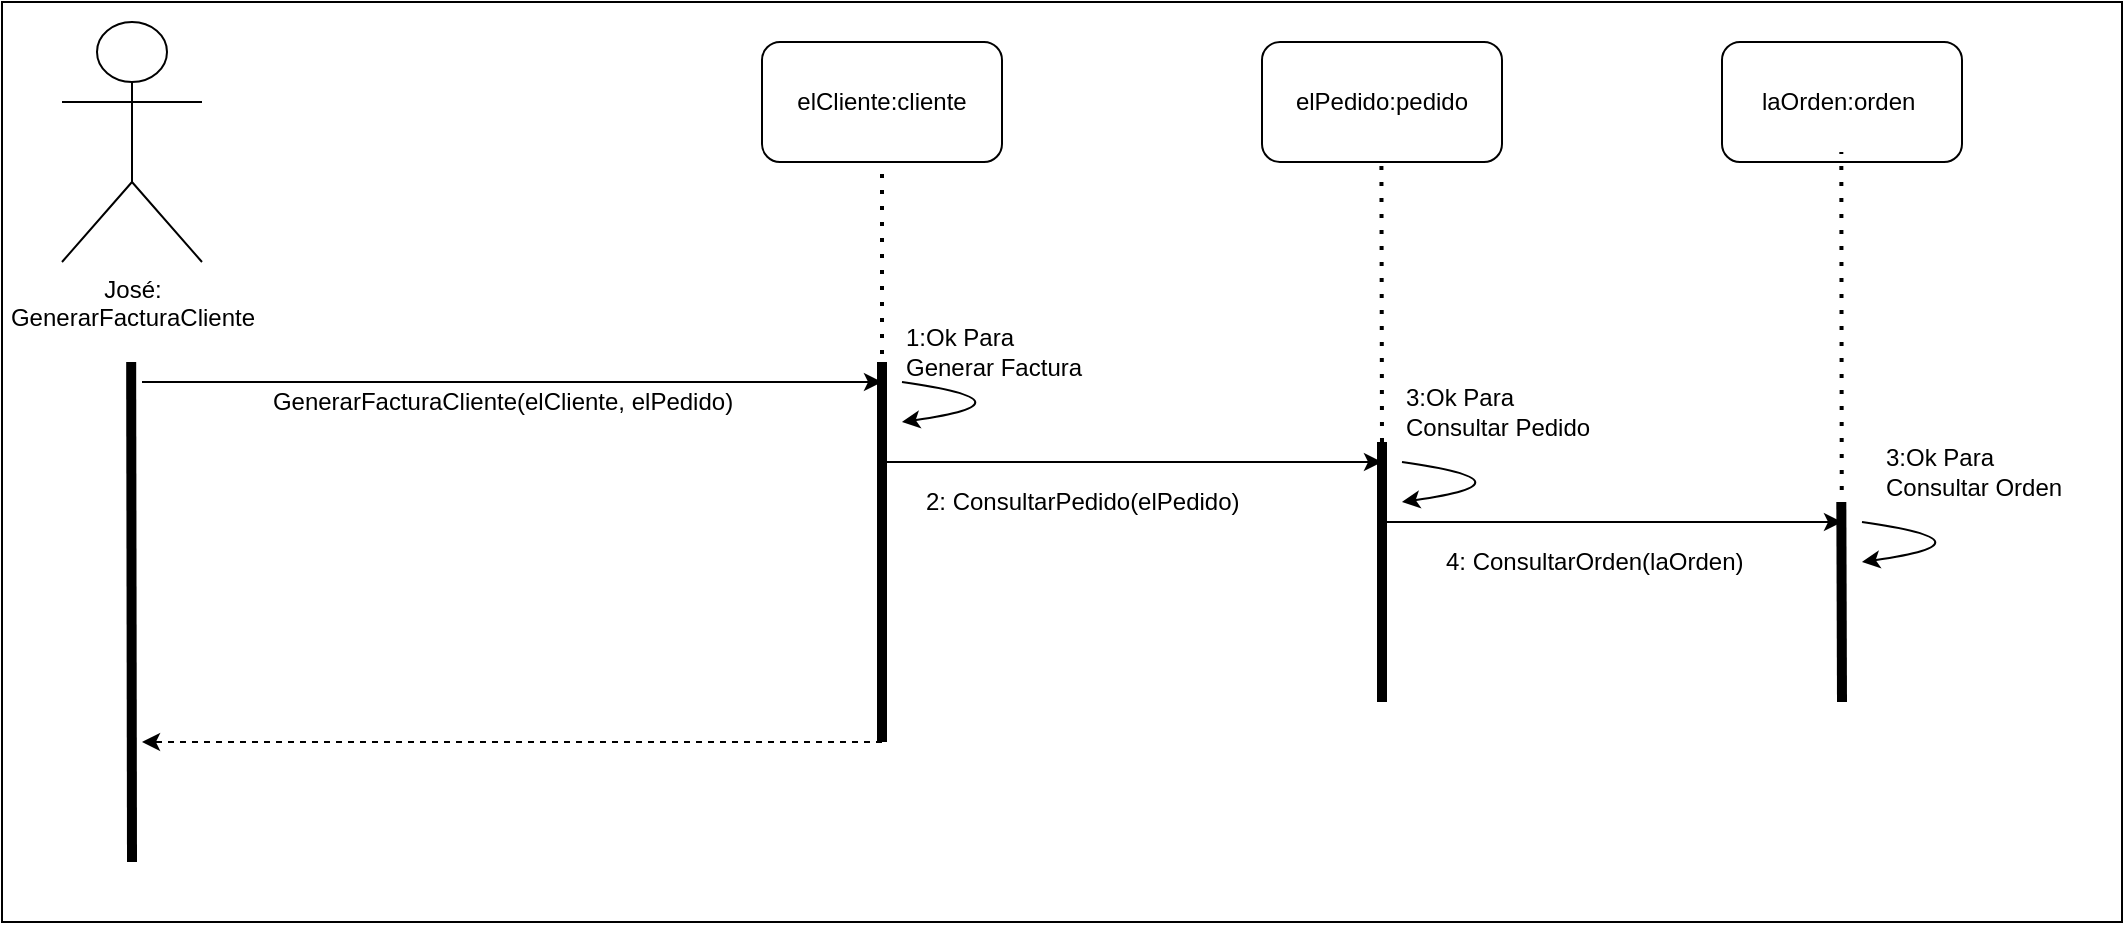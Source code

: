 <mxfile>
    <diagram id="bT63evqUn_f7BxdSodKL" name="GenerarFactura">
        <mxGraphModel dx="713" dy="535" grid="1" gridSize="10" guides="1" tooltips="1" connect="1" arrows="1" fold="1" page="1" pageScale="1" pageWidth="850" pageHeight="1100" math="0" shadow="0">
            <root>
                <mxCell id="0"/>
                <mxCell id="1" parent="0"/>
                <mxCell id="4" value="" style="rounded=0;whiteSpace=wrap;html=1;" parent="1" vertex="1">
                    <mxGeometry x="40" y="10" width="1060" height="460" as="geometry"/>
                </mxCell>
                <mxCell id="5" value="José:&lt;br&gt;GenerarFacturaCliente" style="shape=umlActor;verticalLabelPosition=bottom;verticalAlign=top;html=1;outlineConnect=0;" parent="1" vertex="1">
                    <mxGeometry x="70" y="20" width="70" height="120" as="geometry"/>
                </mxCell>
                <mxCell id="6" value="elCliente:cliente" style="rounded=1;whiteSpace=wrap;html=1;" parent="1" vertex="1">
                    <mxGeometry x="420" y="30" width="120" height="60" as="geometry"/>
                </mxCell>
                <mxCell id="7" value="laOrden:orden&amp;nbsp;" style="rounded=1;whiteSpace=wrap;html=1;" parent="1" vertex="1">
                    <mxGeometry x="900" y="30" width="120" height="60" as="geometry"/>
                </mxCell>
                <mxCell id="8" value="GenerarFacturaCliente(elCliente,&amp;nbsp;&lt;span style=&quot;text-align: left&quot;&gt;elPedido&lt;/span&gt;)" style="text;html=1;align=center;verticalAlign=middle;resizable=0;points=[];autosize=1;strokeColor=none;" parent="1" vertex="1">
                    <mxGeometry x="165" y="200" width="250" height="20" as="geometry"/>
                </mxCell>
                <mxCell id="9" value="" style="endArrow=none;html=1;strokeWidth=5;" parent="1" edge="1">
                    <mxGeometry width="50" height="50" relative="1" as="geometry">
                        <mxPoint x="105" y="440" as="sourcePoint"/>
                        <mxPoint x="104.58" y="190" as="targetPoint"/>
                    </mxGeometry>
                </mxCell>
                <mxCell id="10" value="" style="endArrow=classic;html=1;strokeWidth=1;" parent="1" edge="1">
                    <mxGeometry width="50" height="50" relative="1" as="geometry">
                        <mxPoint x="110" y="200" as="sourcePoint"/>
                        <mxPoint x="480" y="200" as="targetPoint"/>
                    </mxGeometry>
                </mxCell>
                <mxCell id="11" value="" style="endArrow=none;html=1;strokeWidth=5;" parent="1" edge="1">
                    <mxGeometry width="50" height="50" relative="1" as="geometry">
                        <mxPoint x="480" y="380" as="sourcePoint"/>
                        <mxPoint x="480" y="190" as="targetPoint"/>
                    </mxGeometry>
                </mxCell>
                <mxCell id="12" value="" style="endArrow=none;dashed=1;html=1;dashPattern=1 3;strokeWidth=2;" parent="1" edge="1">
                    <mxGeometry width="50" height="50" relative="1" as="geometry">
                        <mxPoint x="480" y="370" as="sourcePoint"/>
                        <mxPoint x="480" y="90" as="targetPoint"/>
                    </mxGeometry>
                </mxCell>
                <mxCell id="14" value="1:Ok Para &lt;br&gt;Generar Factura" style="text;html=1;align=left;verticalAlign=middle;resizable=0;points=[];autosize=1;strokeColor=none;" parent="1" vertex="1">
                    <mxGeometry x="490" y="170" width="100" height="30" as="geometry"/>
                </mxCell>
                <mxCell id="15" value="" style="curved=1;endArrow=classic;html=1;strokeWidth=1;exitX=0;exitY=1;exitDx=0;exitDy=0;exitPerimeter=0;" parent="1" source="14" edge="1">
                    <mxGeometry width="50" height="50" relative="1" as="geometry">
                        <mxPoint x="520" y="240" as="sourcePoint"/>
                        <mxPoint x="490" y="220" as="targetPoint"/>
                        <Array as="points">
                            <mxPoint x="560" y="210"/>
                        </Array>
                    </mxGeometry>
                </mxCell>
                <mxCell id="16" value="2: ConsultarPedido(elPedido)" style="text;html=1;align=left;verticalAlign=middle;resizable=0;points=[];autosize=1;strokeColor=none;" parent="1" vertex="1">
                    <mxGeometry x="500" y="250" width="170" height="20" as="geometry"/>
                </mxCell>
                <mxCell id="17" value="" style="endArrow=classic;html=1;strokeWidth=1;" parent="1" edge="1">
                    <mxGeometry width="50" height="50" relative="1" as="geometry">
                        <mxPoint x="480" y="240" as="sourcePoint"/>
                        <mxPoint x="730" y="240" as="targetPoint"/>
                    </mxGeometry>
                </mxCell>
                <mxCell id="18" value="" style="endArrow=none;dashed=1;html=1;dashPattern=1 3;strokeWidth=2;" parent="1" edge="1">
                    <mxGeometry width="50" height="50" relative="1" as="geometry">
                        <mxPoint x="730" y="230" as="sourcePoint"/>
                        <mxPoint x="729.71" y="90" as="targetPoint"/>
                    </mxGeometry>
                </mxCell>
                <mxCell id="19" value="" style="endArrow=none;html=1;strokeWidth=5;" parent="1" edge="1">
                    <mxGeometry width="50" height="50" relative="1" as="geometry">
                        <mxPoint x="730" y="360" as="sourcePoint"/>
                        <mxPoint x="730" y="230" as="targetPoint"/>
                    </mxGeometry>
                </mxCell>
                <mxCell id="22" value="elPedido:pedido" style="rounded=1;whiteSpace=wrap;html=1;" parent="1" vertex="1">
                    <mxGeometry x="670" y="30" width="120" height="60" as="geometry"/>
                </mxCell>
                <mxCell id="23" value="" style="endArrow=none;dashed=1;html=1;dashPattern=1 3;strokeWidth=2;" parent="1" edge="1">
                    <mxGeometry width="50" height="50" relative="1" as="geometry">
                        <mxPoint x="960" y="350" as="sourcePoint"/>
                        <mxPoint x="959.66" y="85" as="targetPoint"/>
                    </mxGeometry>
                </mxCell>
                <mxCell id="24" value="3:Ok Para &lt;br&gt;Consultar Pedido" style="text;html=1;align=left;verticalAlign=middle;resizable=0;points=[];autosize=1;strokeColor=none;" parent="1" vertex="1">
                    <mxGeometry x="740" y="200" width="110" height="30" as="geometry"/>
                </mxCell>
                <mxCell id="25" value="" style="curved=1;endArrow=classic;html=1;strokeWidth=1;exitX=0;exitY=1;exitDx=0;exitDy=0;exitPerimeter=0;" parent="1" edge="1">
                    <mxGeometry width="50" height="50" relative="1" as="geometry">
                        <mxPoint x="740" y="240" as="sourcePoint"/>
                        <mxPoint x="740" y="260" as="targetPoint"/>
                        <Array as="points">
                            <mxPoint x="810" y="250"/>
                        </Array>
                    </mxGeometry>
                </mxCell>
                <mxCell id="26" value="" style="endArrow=classic;html=1;strokeWidth=1;" edge="1" parent="1">
                    <mxGeometry width="50" height="50" relative="1" as="geometry">
                        <mxPoint x="730" y="270" as="sourcePoint"/>
                        <mxPoint x="960" y="270" as="targetPoint"/>
                    </mxGeometry>
                </mxCell>
                <mxCell id="27" value="" style="endArrow=none;html=1;strokeWidth=5;" edge="1" parent="1">
                    <mxGeometry width="50" height="50" relative="1" as="geometry">
                        <mxPoint x="960" y="360" as="sourcePoint"/>
                        <mxPoint x="959.66" y="260" as="targetPoint"/>
                    </mxGeometry>
                </mxCell>
                <mxCell id="28" value="4: ConsultarOrden(laOrden)" style="text;html=1;align=left;verticalAlign=middle;resizable=0;points=[];autosize=1;strokeColor=none;" vertex="1" parent="1">
                    <mxGeometry x="760" y="280" width="160" height="20" as="geometry"/>
                </mxCell>
                <mxCell id="29" value="3:Ok Para &lt;br&gt;Consultar Orden" style="text;html=1;align=left;verticalAlign=middle;resizable=0;points=[];autosize=1;strokeColor=none;" vertex="1" parent="1">
                    <mxGeometry x="980" y="230" width="100" height="30" as="geometry"/>
                </mxCell>
                <mxCell id="30" value="" style="curved=1;endArrow=classic;html=1;strokeWidth=1;exitX=0;exitY=1;exitDx=0;exitDy=0;exitPerimeter=0;" edge="1" parent="1">
                    <mxGeometry width="50" height="50" relative="1" as="geometry">
                        <mxPoint x="970" y="270" as="sourcePoint"/>
                        <mxPoint x="970" y="290" as="targetPoint"/>
                        <Array as="points">
                            <mxPoint x="1040" y="280"/>
                        </Array>
                    </mxGeometry>
                </mxCell>
                <mxCell id="32" value="" style="endArrow=classic;html=1;strokeWidth=1;dashed=1;" edge="1" parent="1">
                    <mxGeometry width="50" height="50" relative="1" as="geometry">
                        <mxPoint x="480" y="380" as="sourcePoint"/>
                        <mxPoint x="110" y="380" as="targetPoint"/>
                    </mxGeometry>
                </mxCell>
            </root>
        </mxGraphModel>
    </diagram>
    <diagram id="VQeN4g9T_EhXaeS6TQJ5" name="Despachos">
        <mxGraphModel dx="713" dy="535" grid="1" gridSize="10" guides="1" tooltips="1" connect="1" arrows="1" fold="1" page="1" pageScale="1" pageWidth="850" pageHeight="1100" math="0" shadow="0">
            <root>
                <mxCell id="8x1acGrPuV9PeI1Z__Kl-0"/>
                <mxCell id="8x1acGrPuV9PeI1Z__Kl-1" parent="8x1acGrPuV9PeI1Z__Kl-0"/>
                <mxCell id="VBnra3NMcXZUw9Knpia8-0" value="" style="rounded=0;whiteSpace=wrap;html=1;" vertex="1" parent="8x1acGrPuV9PeI1Z__Kl-1">
                    <mxGeometry x="30" y="10" width="1060" height="510" as="geometry"/>
                </mxCell>
                <mxCell id="VBnra3NMcXZUw9Knpia8-1" value="José:&lt;br&gt;DespacharColaPedidos" style="shape=umlActor;verticalLabelPosition=bottom;verticalAlign=top;html=1;outlineConnect=0;" vertex="1" parent="8x1acGrPuV9PeI1Z__Kl-1">
                    <mxGeometry x="70" y="20" width="70" height="120" as="geometry"/>
                </mxCell>
                <mxCell id="VBnra3NMcXZUw9Knpia8-2" value="elPedido:pedidos" style="rounded=1;whiteSpace=wrap;html=1;" vertex="1" parent="8x1acGrPuV9PeI1Z__Kl-1">
                    <mxGeometry x="420" y="30" width="120" height="60" as="geometry"/>
                </mxCell>
                <mxCell id="VBnra3NMcXZUw9Knpia8-3" value="elCliente:clientes" style="rounded=1;whiteSpace=wrap;html=1;" vertex="1" parent="8x1acGrPuV9PeI1Z__Kl-1">
                    <mxGeometry x="900" y="30" width="120" height="60" as="geometry"/>
                </mxCell>
                <mxCell id="VBnra3NMcXZUw9Knpia8-4" value="DespacharColaPedidos()" style="text;html=1;align=center;verticalAlign=middle;resizable=0;points=[];autosize=1;strokeColor=none;" vertex="1" parent="8x1acGrPuV9PeI1Z__Kl-1">
                    <mxGeometry x="215" y="200" width="150" height="20" as="geometry"/>
                </mxCell>
                <mxCell id="VBnra3NMcXZUw9Knpia8-5" value="" style="endArrow=none;html=1;strokeWidth=5;" edge="1" parent="8x1acGrPuV9PeI1Z__Kl-1">
                    <mxGeometry width="50" height="50" relative="1" as="geometry">
                        <mxPoint x="105" y="490" as="sourcePoint"/>
                        <mxPoint x="104.58" y="190" as="targetPoint"/>
                    </mxGeometry>
                </mxCell>
                <mxCell id="VBnra3NMcXZUw9Knpia8-6" value="" style="endArrow=classic;html=1;strokeWidth=1;" edge="1" parent="8x1acGrPuV9PeI1Z__Kl-1">
                    <mxGeometry width="50" height="50" relative="1" as="geometry">
                        <mxPoint x="110" y="200" as="sourcePoint"/>
                        <mxPoint x="480" y="200" as="targetPoint"/>
                    </mxGeometry>
                </mxCell>
                <mxCell id="VBnra3NMcXZUw9Knpia8-7" value="" style="endArrow=none;html=1;strokeWidth=5;" edge="1" parent="8x1acGrPuV9PeI1Z__Kl-1">
                    <mxGeometry width="50" height="50" relative="1" as="geometry">
                        <mxPoint x="480" y="460" as="sourcePoint"/>
                        <mxPoint x="480" y="190" as="targetPoint"/>
                    </mxGeometry>
                </mxCell>
                <mxCell id="VBnra3NMcXZUw9Knpia8-8" value="" style="endArrow=none;dashed=1;html=1;dashPattern=1 3;strokeWidth=2;" edge="1" parent="8x1acGrPuV9PeI1Z__Kl-1">
                    <mxGeometry width="50" height="50" relative="1" as="geometry">
                        <mxPoint x="480" y="460" as="sourcePoint"/>
                        <mxPoint x="480" y="90.0" as="targetPoint"/>
                    </mxGeometry>
                </mxCell>
                <mxCell id="VBnra3NMcXZUw9Knpia8-9" value="1:Ok Para&amp;nbsp;&lt;span style=&quot;text-align: center&quot;&gt;Despachar &lt;br&gt;ColaPedidos&lt;/span&gt;" style="text;html=1;align=left;verticalAlign=middle;resizable=0;points=[];autosize=1;strokeColor=none;" vertex="1" parent="8x1acGrPuV9PeI1Z__Kl-1">
                    <mxGeometry x="490" y="160" width="130" height="30" as="geometry"/>
                </mxCell>
                <mxCell id="VBnra3NMcXZUw9Knpia8-10" value="" style="curved=1;endArrow=classic;html=1;strokeWidth=1;exitX=0;exitY=1;exitDx=0;exitDy=0;exitPerimeter=0;" edge="1" parent="8x1acGrPuV9PeI1Z__Kl-1" source="VBnra3NMcXZUw9Knpia8-9">
                    <mxGeometry width="50" height="50" relative="1" as="geometry">
                        <mxPoint x="520" y="240" as="sourcePoint"/>
                        <mxPoint x="490" y="220" as="targetPoint"/>
                        <Array as="points">
                            <mxPoint x="560" y="210"/>
                        </Array>
                    </mxGeometry>
                </mxCell>
                <mxCell id="VBnra3NMcXZUw9Knpia8-11" value="[TieneOrdenProduccion] &lt;br&gt;2: ConsultarOrden(elPedido)" style="text;html=1;align=left;verticalAlign=middle;resizable=0;points=[];autosize=1;strokeColor=none;" vertex="1" parent="8x1acGrPuV9PeI1Z__Kl-1">
                    <mxGeometry x="530" y="230" width="170" height="30" as="geometry"/>
                </mxCell>
                <mxCell id="VBnra3NMcXZUw9Knpia8-12" value="" style="endArrow=classic;html=1;strokeWidth=1;" edge="1" parent="8x1acGrPuV9PeI1Z__Kl-1">
                    <mxGeometry width="50" height="50" relative="1" as="geometry">
                        <mxPoint x="480" y="270" as="sourcePoint"/>
                        <mxPoint x="730" y="270" as="targetPoint"/>
                    </mxGeometry>
                </mxCell>
                <mxCell id="VBnra3NMcXZUw9Knpia8-13" value="" style="endArrow=none;dashed=1;html=1;dashPattern=1 3;strokeWidth=2;" edge="1" parent="8x1acGrPuV9PeI1Z__Kl-1">
                    <mxGeometry width="50" height="50" relative="1" as="geometry">
                        <mxPoint x="730" y="230" as="sourcePoint"/>
                        <mxPoint x="729.71" y="90.0" as="targetPoint"/>
                    </mxGeometry>
                </mxCell>
                <mxCell id="VBnra3NMcXZUw9Knpia8-14" value="" style="endArrow=none;html=1;strokeWidth=5;" edge="1" parent="8x1acGrPuV9PeI1Z__Kl-1">
                    <mxGeometry width="50" height="50" relative="1" as="geometry">
                        <mxPoint x="730" y="310" as="sourcePoint"/>
                        <mxPoint x="730" y="230" as="targetPoint"/>
                    </mxGeometry>
                </mxCell>
                <mxCell id="VBnra3NMcXZUw9Knpia8-15" value="laOrden:ordenes" style="rounded=1;whiteSpace=wrap;html=1;" vertex="1" parent="8x1acGrPuV9PeI1Z__Kl-1">
                    <mxGeometry x="670" y="30" width="120" height="60" as="geometry"/>
                </mxCell>
                <mxCell id="VBnra3NMcXZUw9Knpia8-16" value="" style="endArrow=none;dashed=1;html=1;dashPattern=1 3;strokeWidth=2;" edge="1" parent="8x1acGrPuV9PeI1Z__Kl-1">
                    <mxGeometry width="50" height="50" relative="1" as="geometry">
                        <mxPoint x="960" y="350" as="sourcePoint"/>
                        <mxPoint x="959.66" y="85.0" as="targetPoint"/>
                    </mxGeometry>
                </mxCell>
                <mxCell id="VBnra3NMcXZUw9Knpia8-17" value="3: Ok: para Consultar&lt;br&gt;Orden" style="text;html=1;align=left;verticalAlign=middle;resizable=0;points=[];autosize=1;strokeColor=none;" vertex="1" parent="8x1acGrPuV9PeI1Z__Kl-1">
                    <mxGeometry x="750" y="230" width="130" height="30" as="geometry"/>
                </mxCell>
                <mxCell id="VBnra3NMcXZUw9Knpia8-18" value="" style="curved=1;endArrow=classic;html=1;strokeWidth=1;exitX=0;exitY=1;exitDx=0;exitDy=0;exitPerimeter=0;" edge="1" parent="8x1acGrPuV9PeI1Z__Kl-1">
                    <mxGeometry width="50" height="50" relative="1" as="geometry">
                        <mxPoint x="740" y="270" as="sourcePoint"/>
                        <mxPoint x="740" y="290" as="targetPoint"/>
                        <Array as="points">
                            <mxPoint x="810" y="280"/>
                        </Array>
                    </mxGeometry>
                </mxCell>
                <mxCell id="VBnra3NMcXZUw9Knpia8-20" value="" style="endArrow=none;html=1;strokeWidth=5;" edge="1" parent="8x1acGrPuV9PeI1Z__Kl-1">
                    <mxGeometry width="50" height="50" relative="1" as="geometry">
                        <mxPoint x="960" y="420" as="sourcePoint"/>
                        <mxPoint x="959.66" y="260" as="targetPoint"/>
                    </mxGeometry>
                </mxCell>
                <mxCell id="VBnra3NMcXZUw9Knpia8-22" value="5:Ok Para &lt;br&gt;Consultar Cliente" style="text;html=1;align=left;verticalAlign=middle;resizable=0;points=[];autosize=1;strokeColor=none;" vertex="1" parent="8x1acGrPuV9PeI1Z__Kl-1">
                    <mxGeometry x="980" y="230" width="110" height="30" as="geometry"/>
                </mxCell>
                <mxCell id="VBnra3NMcXZUw9Knpia8-23" value="" style="curved=1;endArrow=classic;html=1;strokeWidth=1;exitX=0;exitY=1;exitDx=0;exitDy=0;exitPerimeter=0;" edge="1" parent="8x1acGrPuV9PeI1Z__Kl-1">
                    <mxGeometry width="50" height="50" relative="1" as="geometry">
                        <mxPoint x="970" y="270" as="sourcePoint"/>
                        <mxPoint x="970" y="290" as="targetPoint"/>
                        <Array as="points">
                            <mxPoint x="1040" y="280"/>
                        </Array>
                    </mxGeometry>
                </mxCell>
                <mxCell id="VBnra3NMcXZUw9Knpia8-24" value="" style="endArrow=classic;html=1;strokeWidth=1;dashed=1;" edge="1" parent="8x1acGrPuV9PeI1Z__Kl-1">
                    <mxGeometry width="50" height="50" relative="1" as="geometry">
                        <mxPoint x="475" y="460" as="sourcePoint"/>
                        <mxPoint x="105" y="460" as="targetPoint"/>
                    </mxGeometry>
                </mxCell>
                <mxCell id="FTAcX6BmO4Epn_oS_DfN-0" value="4: ConsultarCliente(elPedido)" style="text;html=1;align=left;verticalAlign=middle;resizable=0;points=[];autosize=1;strokeColor=none;" vertex="1" parent="8x1acGrPuV9PeI1Z__Kl-1">
                    <mxGeometry x="620" y="410" width="170" height="20" as="geometry"/>
                </mxCell>
                <mxCell id="FTAcX6BmO4Epn_oS_DfN-1" value="" style="endArrow=classic;html=1;strokeWidth=1;" edge="1" parent="8x1acGrPuV9PeI1Z__Kl-1">
                    <mxGeometry width="50" height="50" relative="1" as="geometry">
                        <mxPoint x="480" y="399" as="sourcePoint"/>
                        <mxPoint x="960" y="399" as="targetPoint"/>
                    </mxGeometry>
                </mxCell>
                <mxCell id="FTAcX6BmO4Epn_oS_DfN-5" value="&lt;span style=&quot;color: rgb(240 , 240 , 240) ; font-family: &amp;#34;helvetica&amp;#34; ; font-size: 12px ; font-style: normal ; font-weight: 400 ; letter-spacing: normal ; text-align: left ; text-indent: 0px ; text-transform: none ; word-spacing: 0px ; background-color: rgb(42 , 42 , 42) ; display: inline ; float: none&quot;&gt;[TieneOrdenProduccion &amp;amp;&amp;amp; &lt;br&gt;OrdenNoDespachada] &lt;/span&gt;&lt;span style=&quot;color: rgb(240 , 240 , 240) ; font-family: &amp;#34;helvetica&amp;#34; ; font-size: 12px ; font-style: normal ; letter-spacing: normal ; text-align: left ; text-indent: 0px ; text-transform: none ; word-spacing: 0px ; background-color: rgb(42 , 42 , 42) ; display: inline ; float: none&quot;&gt;&lt;b&gt;msj&lt;/b&gt;&lt;/span&gt;&lt;span style=&quot;color: rgb(240 , 240 , 240) ; font-family: &amp;#34;helvetica&amp;#34; ; font-size: 12px ; font-style: normal ; font-weight: 400 ; letter-spacing: normal ; text-align: left ; text-indent: 0px ; text-transform: none ; word-spacing: 0px ; background-color: rgb(42 , 42 , 42) ; display: inline ; float: none&quot;&gt;(&quot;No hay pedidos que despachar&quot;)&lt;/span&gt;" style="text;whiteSpace=wrap;html=1;" vertex="1" parent="8x1acGrPuV9PeI1Z__Kl-1">
                    <mxGeometry x="490" y="320" width="350" height="30" as="geometry"/>
                </mxCell>
            </root>
        </mxGraphModel>
    </diagram>
</mxfile>